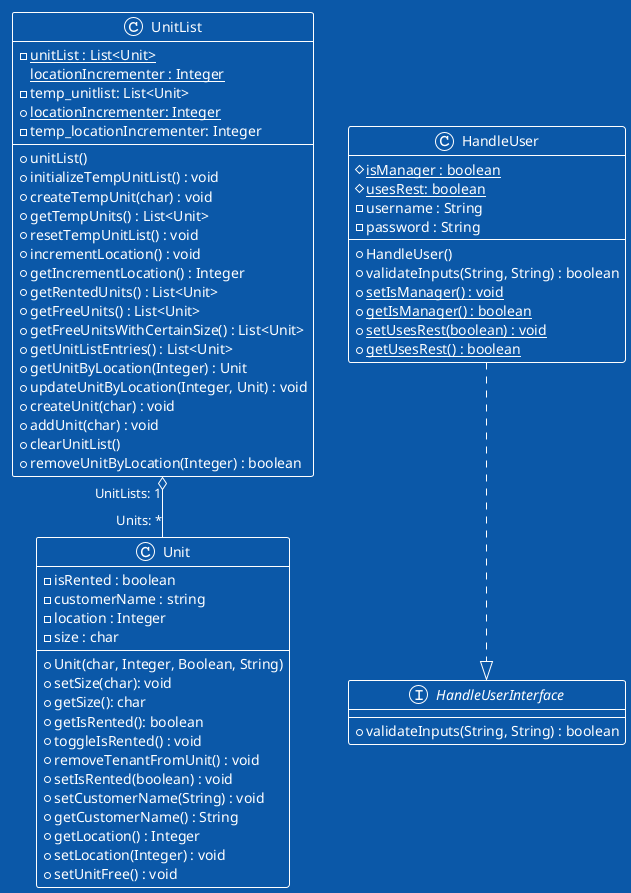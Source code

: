 @startuml
!theme amiga
UnitList "UnitLists: 1" o-- "Units: *" Unit
HandleUser ..|> HandleUserInterface

class Unit{
 -isRented : boolean
 -customerName : string
 -location : Integer
 -size : char

 +Unit(char, Integer, Boolean, String)
 +setSize(char): void
 +getSize(): char
 +getIsRented(): boolean
 +toggleIsRented() : void
 +removeTenantFromUnit() : void
 +setIsRented(boolean) : void
 +setCustomerName(String) : void
 +getCustomerName() : String
 +getLocation() : Integer
 +setLocation(Integer) : void
 +setUnitFree() : void
}

class UnitList{
 - unitList {static} : List<Unit>
 locationIncrementer {static} : Integer
 -temp_unitlist: List<Unit>
 +locationIncrementer: Integer {static}
 -temp_locationIncrementer: Integer

 +unitList()
 +initializeTempUnitList() : void
 +createTempUnit(char) : void
 +getTempUnits() : List<Unit>
 +resetTempUnitList() : void
 +incrementLocation() : void
 +getIncrementLocation() : Integer
 +getRentedUnits() : List<Unit>
 +getFreeUnits() : List<Unit>
 +getFreeUnitsWithCertainSize() : List<Unit>
 +getUnitListEntries() : List<Unit>
 +getUnitByLocation(Integer) : Unit
 +updateUnitByLocation(Integer, Unit) : void
 +createUnit(char) : void
 +addUnit(char) : void
 +clearUnitList()
 +removeUnitByLocation(Integer) : boolean
}

class HandleUser{
 #isManager : boolean {static}
 #usesRest: boolean {static} 
 -username : String
 -password : String
 
 +HandleUser()
 +validateInputs(String, String) : boolean
 +setIsManager() : void {static}
 +getIsManager() : boolean {static}
 +setUsesRest(boolean) : void {static}
 +getUsesRest() : boolean {static}
}

interface HandleUserInterface{
 +validateInputs(String, String) : boolean
}
@enduml
